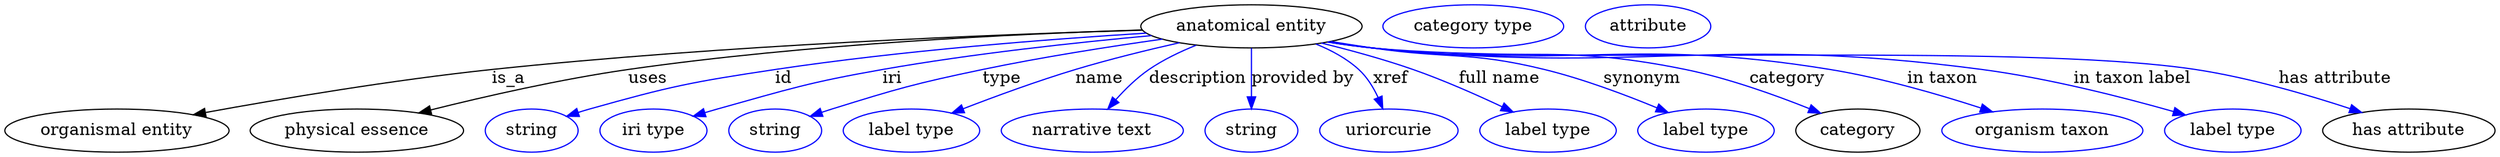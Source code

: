 digraph {
	graph [bb="0,0,2065.4,123"];
	node [label="\N"];
	"anatomical entity"	[height=0.5,
		label="anatomical entity",
		pos="1033.9,105",
		width=2.5456];
	"organismal entity"	[height=0.5,
		pos="92.942,18",
		width=2.5817];
	"anatomical entity" -> "organismal entity"	[label=is_a,
		lp="418.94,61.5",
		pos="e,156.32,31.186 943.61,101.82 821.24,98.214 596.09,89.285 404.94,69 322.74,60.276 229.21,44.499 166.17,32.994"];
	"physical essence"	[height=0.5,
		pos="291.94,18",
		width=2.4553];
	"anatomical entity" -> "physical essence"	[label=uses,
		lp="534.44,61.5",
		pos="e,343.6,32.749 943.56,101.97 840.21,98.7 666.14,90.297 517.94,69 461.73,60.922 398.72,46.527 353.53,35.25"];
	id	[color=blue,
		height=0.5,
		label=string,
		pos="436.94,18",
		width=1.0652];
	"anatomical entity" -> id	[color=blue,
		label=id,
		lp="646.94,61.5",
		pos="e,465.94,29.954 946.73,99.294 866.65,94.253 744.86,84.77 639.94,69 570.29,58.531 552.73,55.131 484.94,36 481.84,35.124 478.64,34.151 \
475.44,33.129",
		style=solid];
	iri	[color=blue,
		height=0.5,
		label="iri type",
		pos="537.94,18",
		width=1.2277];
	"anatomical entity" -> iri	[color=blue,
		label=iri,
		lp="735.94,61.5",
		pos="e,571.25,29.87 950.74,97.297 888.97,91.64 802.83,82.315 727.94,69 666.7,58.112 651.86,52.681 591.94,36 588.37,35.006 584.68,33.935 \
580.98,32.833",
		style=solid];
	type	[color=blue,
		height=0.5,
		label=string,
		pos="638.94,18",
		width=1.0652];
	"anatomical entity" -> type	[color=blue,
		label=type,
		lp="826.94,61.5",
		pos="e,667.89,29.926 960.02,94.337 916.44,88.157 860.32,79.365 810.94,69 754.71,57.197 740.79,53.122 685.94,36 683.19,35.139 680.35,34.215 \
677.51,33.259",
		style=solid];
	name	[color=blue,
		height=0.5,
		label="label type",
		pos="751.94,18",
		width=1.5707];
	"anatomical entity" -> name	[color=blue,
		label=name,
		lp="907.94,61.5",
		pos="e,785.38,32.541 974.2,91.342 947.6,85.279 916.01,77.492 887.94,69 856.31,59.43 821.33,46.515 794.77,36.209",
		style=solid];
	description	[color=blue,
		height=0.5,
		label="narrative text",
		pos="901.94,18",
		width=2.0943];
	"anatomical entity" -> description	[color=blue,
		label=description,
		lp="989.44,61.5",
		pos="e,914.83,36.071 987.99,89.218 974.78,83.897 960.77,77.151 948.94,69 938.88,62.064 929.33,52.657 921.51,43.873",
		style=solid];
	"provided by"	[color=blue,
		height=0.5,
		label=string,
		pos="1033.9,18",
		width=1.0652];
	"anatomical entity" -> "provided by"	[color=blue,
		label="provided by",
		lp="1076.4,61.5",
		pos="e,1033.9,36.175 1033.9,86.799 1033.9,75.163 1033.9,59.548 1033.9,46.237",
		style=solid];
	xref	[color=blue,
		height=0.5,
		label=uriorcurie,
		pos="1147.9,18",
		width=1.5887];
	"anatomical entity" -> xref	[color=blue,
		label=xref,
		lp="1149.4,61.5",
		pos="e,1142.9,36.263 1087.5,90.208 1100.2,85.083 1112.9,78.189 1122.9,69 1129.8,62.691 1135.1,54.052 1138.9,45.729",
		style=solid];
	"full name"	[color=blue,
		height=0.5,
		label="label type",
		pos="1279.9,18",
		width=1.5707];
	"anatomical entity" -> "full name"	[color=blue,
		label="full name",
		lp="1239.4,61.5",
		pos="e,1251,33.503 1091.9,91.058 1115.8,85.177 1143.4,77.603 1167.9,69 1193.1,60.151 1220.5,47.969 1241.9,37.845",
		style=solid];
	synonym	[color=blue,
		height=0.5,
		label="label type",
		pos="1410.9,18",
		width=1.5707];
	"anatomical entity" -> synonym	[color=blue,
		label=synonym,
		lp="1357.9,61.5",
		pos="e,1379.6,33.043 1099.8,92.394 1111.2,90.506 1122.9,88.636 1133.9,87 1197.3,77.63 1214.7,84.3 1276.9,69 1309.2,61.077 1344.2,47.807 \
1370.4,36.928",
		style=solid];
	category	[height=0.5,
		pos="1536.9,18",
		width=1.4263];
	"anatomical entity" -> category	[color=blue,
		label=category,
		lp="1478.4,61.5",
		pos="e,1506.1,32.489 1098.1,92.126 1110,90.201 1122.3,88.387 1133.9,87 1249,73.277 1280.5,92.323 1393.9,69 1429.5,61.681 1468.4,47.692 \
1496.6,36.368",
		style=solid];
	"in taxon"	[color=blue,
		height=0.5,
		label="organism taxon",
		pos="1689.9,18",
		width=2.3109];
	"anatomical entity" -> "in taxon"	[color=blue,
		label="in taxon",
		lp="1606.9,61.5",
		pos="e,1648.6,33.664 1097.5,92.004 1109.6,90.066 1122.1,88.28 1133.9,87 1302,68.798 1347.1,96.282 1513.9,69 1556.7,62.003 1603.9,48.248 \
1638.7,36.934",
		style=solid];
	"in taxon label"	[color=blue,
		height=0.5,
		label="label type",
		pos="1847.9,18",
		width=1.5707];
	"anatomical entity" -> "in taxon label"	[color=blue,
		label="in taxon label",
		lp="1764.4,61.5",
		pos="e,1808.5,31.071 1097.2,91.933 1109.4,89.99 1122,88.219 1133.9,87 1357.8,64.092 1416.9,98.607 1639.9,69 1695.2,61.672 1757.1,45.769 \
1798.9,33.854",
		style=solid];
	"has attribute"	[height=0.5,
		pos="1993.9,18",
		width=1.9859];
	"anatomical entity" -> "has attribute"	[color=blue,
		label="has attribute",
		lp="1932.9,61.5",
		pos="e,1954.8,33.086 1097,91.887 1109.2,89.935 1121.9,88.173 1133.9,87 1285.1,72.24 1666.8,91.814 1816.9,69 1861.2,62.268 1910.1,47.896 \
1945.3,36.28",
		style=solid];
	"named thing_category"	[color=blue,
		height=0.5,
		label="category type",
		pos="1217.9,105",
		width=2.0762];
	"organismal entity_has attribute"	[color=blue,
		height=0.5,
		label=attribute,
		pos="1362.9,105",
		width=1.4443];
}
